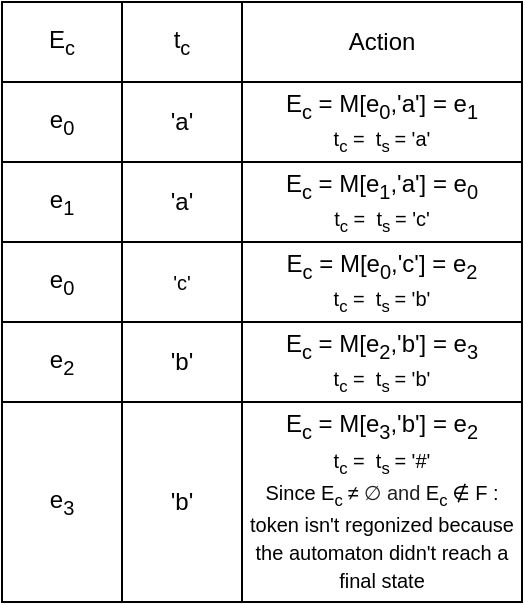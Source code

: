 <mxfile version="26.0.9">
  <diagram name="Page-1" id="u6GOp43ljnPn4NY97KpI">
    <mxGraphModel dx="650" dy="420" grid="1" gridSize="10" guides="1" tooltips="1" connect="1" arrows="1" fold="1" page="1" pageScale="1" pageWidth="570" pageHeight="940" math="0" shadow="0">
      <root>
        <mxCell id="0" />
        <mxCell id="1" parent="0" />
        <mxCell id="r-gSnfmr5L-KgI2laq40-1" value="" style="shape=table;startSize=0;container=1;collapsible=0;childLayout=tableLayout;fillColor=none;" vertex="1" parent="1">
          <mxGeometry x="190" y="120" width="260" height="300" as="geometry" />
        </mxCell>
        <mxCell id="r-gSnfmr5L-KgI2laq40-2" value="" style="shape=tableRow;horizontal=0;startSize=0;swimlaneHead=0;swimlaneBody=0;strokeColor=inherit;top=0;left=0;bottom=0;right=0;collapsible=0;dropTarget=0;fillColor=none;points=[[0,0.5],[1,0.5]];portConstraint=eastwest;" vertex="1" parent="r-gSnfmr5L-KgI2laq40-1">
          <mxGeometry width="260" height="40" as="geometry" />
        </mxCell>
        <mxCell id="r-gSnfmr5L-KgI2laq40-3" value="E&lt;sub&gt;c&lt;/sub&gt;" style="shape=partialRectangle;html=1;whiteSpace=wrap;connectable=0;strokeColor=inherit;overflow=hidden;fillColor=none;top=0;left=0;bottom=0;right=0;pointerEvents=1;" vertex="1" parent="r-gSnfmr5L-KgI2laq40-2">
          <mxGeometry width="60" height="40" as="geometry">
            <mxRectangle width="60" height="40" as="alternateBounds" />
          </mxGeometry>
        </mxCell>
        <mxCell id="r-gSnfmr5L-KgI2laq40-4" value="t&lt;sub&gt;c&lt;/sub&gt;" style="shape=partialRectangle;html=1;whiteSpace=wrap;connectable=0;strokeColor=inherit;overflow=hidden;fillColor=none;top=0;left=0;bottom=0;right=0;pointerEvents=1;" vertex="1" parent="r-gSnfmr5L-KgI2laq40-2">
          <mxGeometry x="60" width="60" height="40" as="geometry">
            <mxRectangle width="60" height="40" as="alternateBounds" />
          </mxGeometry>
        </mxCell>
        <mxCell id="r-gSnfmr5L-KgI2laq40-5" value="Action" style="shape=partialRectangle;html=1;whiteSpace=wrap;connectable=0;strokeColor=inherit;overflow=hidden;fillColor=none;top=0;left=0;bottom=0;right=0;pointerEvents=1;" vertex="1" parent="r-gSnfmr5L-KgI2laq40-2">
          <mxGeometry x="120" width="140" height="40" as="geometry">
            <mxRectangle width="140" height="40" as="alternateBounds" />
          </mxGeometry>
        </mxCell>
        <mxCell id="r-gSnfmr5L-KgI2laq40-6" value="" style="shape=tableRow;horizontal=0;startSize=0;swimlaneHead=0;swimlaneBody=0;strokeColor=inherit;top=0;left=0;bottom=0;right=0;collapsible=0;dropTarget=0;fillColor=none;points=[[0,0.5],[1,0.5]];portConstraint=eastwest;" vertex="1" parent="r-gSnfmr5L-KgI2laq40-1">
          <mxGeometry y="40" width="260" height="40" as="geometry" />
        </mxCell>
        <mxCell id="r-gSnfmr5L-KgI2laq40-7" value="e&lt;sub&gt;0&lt;/sub&gt;" style="shape=partialRectangle;html=1;whiteSpace=wrap;connectable=0;strokeColor=inherit;overflow=hidden;fillColor=none;top=0;left=0;bottom=0;right=0;pointerEvents=1;" vertex="1" parent="r-gSnfmr5L-KgI2laq40-6">
          <mxGeometry width="60" height="40" as="geometry">
            <mxRectangle width="60" height="40" as="alternateBounds" />
          </mxGeometry>
        </mxCell>
        <mxCell id="r-gSnfmr5L-KgI2laq40-8" value="&#39;a&#39;" style="shape=partialRectangle;html=1;whiteSpace=wrap;connectable=0;strokeColor=inherit;overflow=hidden;fillColor=none;top=0;left=0;bottom=0;right=0;pointerEvents=1;" vertex="1" parent="r-gSnfmr5L-KgI2laq40-6">
          <mxGeometry x="60" width="60" height="40" as="geometry">
            <mxRectangle width="60" height="40" as="alternateBounds" />
          </mxGeometry>
        </mxCell>
        <mxCell id="r-gSnfmr5L-KgI2laq40-9" value="E&lt;sub&gt;c&lt;/sub&gt;&amp;nbsp;= M[e&lt;sub&gt;0&lt;/sub&gt;,&#39;a&#39;] = e&lt;sub&gt;1&lt;/sub&gt;&lt;div&gt;&lt;span style=&quot;font-size: 10px;&quot;&gt;t&lt;sub&gt;c&lt;/sub&gt;&amp;nbsp;=&amp;nbsp; t&lt;sub&gt;s&amp;nbsp;&lt;/sub&gt;= &#39;a&#39;&lt;/span&gt;&lt;/div&gt;" style="shape=partialRectangle;html=1;whiteSpace=wrap;connectable=0;strokeColor=inherit;overflow=hidden;fillColor=none;top=0;left=0;bottom=0;right=0;pointerEvents=1;" vertex="1" parent="r-gSnfmr5L-KgI2laq40-6">
          <mxGeometry x="120" width="140" height="40" as="geometry">
            <mxRectangle width="140" height="40" as="alternateBounds" />
          </mxGeometry>
        </mxCell>
        <mxCell id="r-gSnfmr5L-KgI2laq40-10" value="" style="shape=tableRow;horizontal=0;startSize=0;swimlaneHead=0;swimlaneBody=0;strokeColor=inherit;top=0;left=0;bottom=0;right=0;collapsible=0;dropTarget=0;fillColor=none;points=[[0,0.5],[1,0.5]];portConstraint=eastwest;" vertex="1" parent="r-gSnfmr5L-KgI2laq40-1">
          <mxGeometry y="80" width="260" height="40" as="geometry" />
        </mxCell>
        <mxCell id="r-gSnfmr5L-KgI2laq40-11" value="e&lt;sub&gt;1&lt;/sub&gt;" style="shape=partialRectangle;html=1;whiteSpace=wrap;connectable=0;strokeColor=inherit;overflow=hidden;fillColor=none;top=0;left=0;bottom=0;right=0;pointerEvents=1;" vertex="1" parent="r-gSnfmr5L-KgI2laq40-10">
          <mxGeometry width="60" height="40" as="geometry">
            <mxRectangle width="60" height="40" as="alternateBounds" />
          </mxGeometry>
        </mxCell>
        <mxCell id="r-gSnfmr5L-KgI2laq40-12" value="&#39;a&#39;" style="shape=partialRectangle;html=1;whiteSpace=wrap;connectable=0;strokeColor=inherit;overflow=hidden;fillColor=none;top=0;left=0;bottom=0;right=0;pointerEvents=1;" vertex="1" parent="r-gSnfmr5L-KgI2laq40-10">
          <mxGeometry x="60" width="60" height="40" as="geometry">
            <mxRectangle width="60" height="40" as="alternateBounds" />
          </mxGeometry>
        </mxCell>
        <mxCell id="r-gSnfmr5L-KgI2laq40-13" value="E&lt;sub&gt;c&lt;/sub&gt;&amp;nbsp;= M[e&lt;sub&gt;1&lt;/sub&gt;,&#39;a&#39;] = e&lt;sub&gt;0&lt;/sub&gt;&lt;div&gt;&lt;span style=&quot;font-size: 10px;&quot;&gt;t&lt;sub&gt;c&lt;/sub&gt;&amp;nbsp;=&amp;nbsp; t&lt;sub&gt;s&amp;nbsp;&lt;/sub&gt;= &#39;c&#39;&lt;/span&gt;&lt;/div&gt;" style="shape=partialRectangle;html=1;whiteSpace=wrap;connectable=0;strokeColor=inherit;overflow=hidden;fillColor=none;top=0;left=0;bottom=0;right=0;pointerEvents=1;" vertex="1" parent="r-gSnfmr5L-KgI2laq40-10">
          <mxGeometry x="120" width="140" height="40" as="geometry">
            <mxRectangle width="140" height="40" as="alternateBounds" />
          </mxGeometry>
        </mxCell>
        <mxCell id="r-gSnfmr5L-KgI2laq40-14" value="" style="shape=tableRow;horizontal=0;startSize=0;swimlaneHead=0;swimlaneBody=0;strokeColor=inherit;top=0;left=0;bottom=0;right=0;collapsible=0;dropTarget=0;fillColor=none;points=[[0,0.5],[1,0.5]];portConstraint=eastwest;" vertex="1" parent="r-gSnfmr5L-KgI2laq40-1">
          <mxGeometry y="120" width="260" height="40" as="geometry" />
        </mxCell>
        <mxCell id="r-gSnfmr5L-KgI2laq40-15" value="e&lt;sub&gt;0&lt;/sub&gt;" style="shape=partialRectangle;html=1;whiteSpace=wrap;connectable=0;strokeColor=inherit;overflow=hidden;fillColor=none;top=0;left=0;bottom=0;right=0;pointerEvents=1;" vertex="1" parent="r-gSnfmr5L-KgI2laq40-14">
          <mxGeometry width="60" height="40" as="geometry">
            <mxRectangle width="60" height="40" as="alternateBounds" />
          </mxGeometry>
        </mxCell>
        <mxCell id="r-gSnfmr5L-KgI2laq40-16" value="&lt;span style=&quot;font-size: 10px;&quot;&gt;&#39;c&#39;&lt;/span&gt;" style="shape=partialRectangle;html=1;whiteSpace=wrap;connectable=0;strokeColor=inherit;overflow=hidden;fillColor=none;top=0;left=0;bottom=0;right=0;pointerEvents=1;" vertex="1" parent="r-gSnfmr5L-KgI2laq40-14">
          <mxGeometry x="60" width="60" height="40" as="geometry">
            <mxRectangle width="60" height="40" as="alternateBounds" />
          </mxGeometry>
        </mxCell>
        <mxCell id="r-gSnfmr5L-KgI2laq40-17" value="E&lt;sub&gt;c&lt;/sub&gt;&amp;nbsp;= M[e&lt;sub&gt;0&lt;/sub&gt;,&#39;c&#39;] = e&lt;sub&gt;2&lt;/sub&gt;&lt;div&gt;&lt;span style=&quot;font-size: 10px;&quot;&gt;t&lt;sub&gt;c&lt;/sub&gt;&amp;nbsp;=&amp;nbsp; t&lt;sub&gt;s&amp;nbsp;&lt;/sub&gt;= &#39;b&#39;&lt;/span&gt;&lt;/div&gt;" style="shape=partialRectangle;html=1;whiteSpace=wrap;connectable=0;strokeColor=inherit;overflow=hidden;fillColor=none;top=0;left=0;bottom=0;right=0;pointerEvents=1;" vertex="1" parent="r-gSnfmr5L-KgI2laq40-14">
          <mxGeometry x="120" width="140" height="40" as="geometry">
            <mxRectangle width="140" height="40" as="alternateBounds" />
          </mxGeometry>
        </mxCell>
        <mxCell id="r-gSnfmr5L-KgI2laq40-18" value="" style="shape=tableRow;horizontal=0;startSize=0;swimlaneHead=0;swimlaneBody=0;strokeColor=inherit;top=0;left=0;bottom=0;right=0;collapsible=0;dropTarget=0;fillColor=none;points=[[0,0.5],[1,0.5]];portConstraint=eastwest;" vertex="1" parent="r-gSnfmr5L-KgI2laq40-1">
          <mxGeometry y="160" width="260" height="40" as="geometry" />
        </mxCell>
        <mxCell id="r-gSnfmr5L-KgI2laq40-19" value="e&lt;sub&gt;2&lt;/sub&gt;" style="shape=partialRectangle;html=1;whiteSpace=wrap;connectable=0;strokeColor=inherit;overflow=hidden;fillColor=none;top=0;left=0;bottom=0;right=0;pointerEvents=1;" vertex="1" parent="r-gSnfmr5L-KgI2laq40-18">
          <mxGeometry width="60" height="40" as="geometry">
            <mxRectangle width="60" height="40" as="alternateBounds" />
          </mxGeometry>
        </mxCell>
        <mxCell id="r-gSnfmr5L-KgI2laq40-20" value="&#39;b&#39;" style="shape=partialRectangle;html=1;whiteSpace=wrap;connectable=0;strokeColor=inherit;overflow=hidden;fillColor=none;top=0;left=0;bottom=0;right=0;pointerEvents=1;" vertex="1" parent="r-gSnfmr5L-KgI2laq40-18">
          <mxGeometry x="60" width="60" height="40" as="geometry">
            <mxRectangle width="60" height="40" as="alternateBounds" />
          </mxGeometry>
        </mxCell>
        <mxCell id="r-gSnfmr5L-KgI2laq40-21" value="E&lt;sub&gt;c&lt;/sub&gt;&amp;nbsp;= M[e&lt;sub&gt;2&lt;/sub&gt;,&#39;b&#39;] = e&lt;sub&gt;3&lt;/sub&gt;&lt;div&gt;&lt;span style=&quot;font-size: 10px;&quot;&gt;t&lt;sub&gt;c&lt;/sub&gt;&amp;nbsp;=&amp;nbsp; t&lt;sub&gt;s&amp;nbsp;&lt;/sub&gt;= &#39;b&#39;&lt;/span&gt;&lt;/div&gt;" style="shape=partialRectangle;html=1;whiteSpace=wrap;connectable=0;strokeColor=inherit;overflow=hidden;fillColor=none;top=0;left=0;bottom=0;right=0;pointerEvents=1;" vertex="1" parent="r-gSnfmr5L-KgI2laq40-18">
          <mxGeometry x="120" width="140" height="40" as="geometry">
            <mxRectangle width="140" height="40" as="alternateBounds" />
          </mxGeometry>
        </mxCell>
        <mxCell id="r-gSnfmr5L-KgI2laq40-22" value="" style="shape=tableRow;horizontal=0;startSize=0;swimlaneHead=0;swimlaneBody=0;strokeColor=inherit;top=0;left=0;bottom=0;right=0;collapsible=0;dropTarget=0;fillColor=none;points=[[0,0.5],[1,0.5]];portConstraint=eastwest;" vertex="1" parent="r-gSnfmr5L-KgI2laq40-1">
          <mxGeometry y="200" width="260" height="100" as="geometry" />
        </mxCell>
        <mxCell id="r-gSnfmr5L-KgI2laq40-23" value="e&lt;sub&gt;3&lt;/sub&gt;" style="shape=partialRectangle;html=1;whiteSpace=wrap;connectable=0;strokeColor=inherit;overflow=hidden;fillColor=none;top=0;left=0;bottom=0;right=0;pointerEvents=1;" vertex="1" parent="r-gSnfmr5L-KgI2laq40-22">
          <mxGeometry width="60" height="100" as="geometry">
            <mxRectangle width="60" height="100" as="alternateBounds" />
          </mxGeometry>
        </mxCell>
        <mxCell id="r-gSnfmr5L-KgI2laq40-24" value="&#39;b&#39;" style="shape=partialRectangle;html=1;whiteSpace=wrap;connectable=0;strokeColor=inherit;overflow=hidden;fillColor=none;top=0;left=0;bottom=0;right=0;pointerEvents=1;" vertex="1" parent="r-gSnfmr5L-KgI2laq40-22">
          <mxGeometry x="60" width="60" height="100" as="geometry">
            <mxRectangle width="60" height="100" as="alternateBounds" />
          </mxGeometry>
        </mxCell>
        <mxCell id="r-gSnfmr5L-KgI2laq40-25" value="E&lt;sub&gt;c&lt;/sub&gt;&amp;nbsp;= M[e&lt;sub&gt;3&lt;/sub&gt;,&#39;b&#39;] = e&lt;sub&gt;2&lt;/sub&gt;&lt;div&gt;&lt;span style=&quot;font-size: 10px;&quot;&gt;t&lt;sub&gt;c&lt;/sub&gt;&amp;nbsp;=&amp;nbsp; t&lt;sub&gt;s&amp;nbsp;&lt;/sub&gt;= &#39;#&#39;&lt;/span&gt;&lt;/div&gt;&lt;div&gt;&lt;div&gt;&lt;span style=&quot;font-size: 10px;&quot;&gt;Since E&lt;sub&gt;c&amp;nbsp;&lt;/sub&gt;&lt;/span&gt;&lt;span style=&quot;font-family: &amp;quot;Google Sans&amp;quot;, Arial, sans-serif; text-align: start;&quot;&gt;&lt;font style=&quot;font-size: 10px;&quot;&gt;≠&amp;nbsp;&lt;/font&gt;&lt;/span&gt;&lt;span style=&quot;color: rgb(32, 33, 34); font-family: sans-serif; text-align: start;&quot;&gt;&lt;font style=&quot;font-size: 10px;&quot;&gt;∅&amp;nbsp;and&amp;nbsp;&lt;/font&gt;&lt;/span&gt;&lt;span style=&quot;background-color: transparent; color: light-dark(rgb(0, 0, 0), rgb(255, 255, 255)); font-size: 10px;&quot;&gt;E&lt;sub&gt;c&amp;nbsp;&lt;/sub&gt;&lt;/span&gt;&lt;font style=&quot;font-size: 10px;&quot;&gt;∉&lt;/font&gt;&lt;span style=&quot;font-family: &amp;quot;Google Sans&amp;quot;, Arial, sans-serif; text-align: start;&quot;&gt;&lt;font style=&quot;font-size: 10px; color: rgb(0, 0, 0);&quot;&gt;&amp;nbsp;F :&lt;/font&gt;&lt;/span&gt;&lt;/div&gt;&lt;div&gt;&lt;span style=&quot;font-family: &amp;quot;Google Sans&amp;quot;, Arial, sans-serif; text-align: start;&quot;&gt;&lt;font style=&quot;font-size: 10px; color: rgb(0, 0, 0);&quot;&gt;token&amp;nbsp;&lt;/font&gt;&lt;/span&gt;&lt;span style=&quot;color: light-dark(rgb(0, 0, 0), rgb(0, 0, 0)); font-size: 10px; font-family: &amp;quot;Google Sans&amp;quot;, Arial, sans-serif; text-align: start; background-color: transparent;&quot;&gt;isn&#39;t regonized because the automaton didn&#39;t reach a final state&lt;/span&gt;&lt;/div&gt;&lt;/div&gt;" style="shape=partialRectangle;html=1;whiteSpace=wrap;connectable=0;strokeColor=inherit;overflow=hidden;fillColor=none;top=0;left=0;bottom=0;right=0;pointerEvents=1;" vertex="1" parent="r-gSnfmr5L-KgI2laq40-22">
          <mxGeometry x="120" width="140" height="100" as="geometry">
            <mxRectangle width="140" height="100" as="alternateBounds" />
          </mxGeometry>
        </mxCell>
      </root>
    </mxGraphModel>
  </diagram>
</mxfile>
